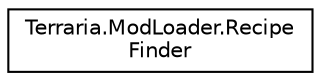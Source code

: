 digraph "Graphical Class Hierarchy"
{
 // LATEX_PDF_SIZE
  edge [fontname="Helvetica",fontsize="10",labelfontname="Helvetica",labelfontsize="10"];
  node [fontname="Helvetica",fontsize="10",shape=record];
  rankdir="LR";
  Node0 [label="Terraria.ModLoader.Recipe\lFinder",height=0.2,width=0.4,color="black", fillcolor="white", style="filled",URL="$class_terraria_1_1_mod_loader_1_1_recipe_finder.html",tooltip="This class will search through all existing recipes for you based on criteria that you give it...."];
}
